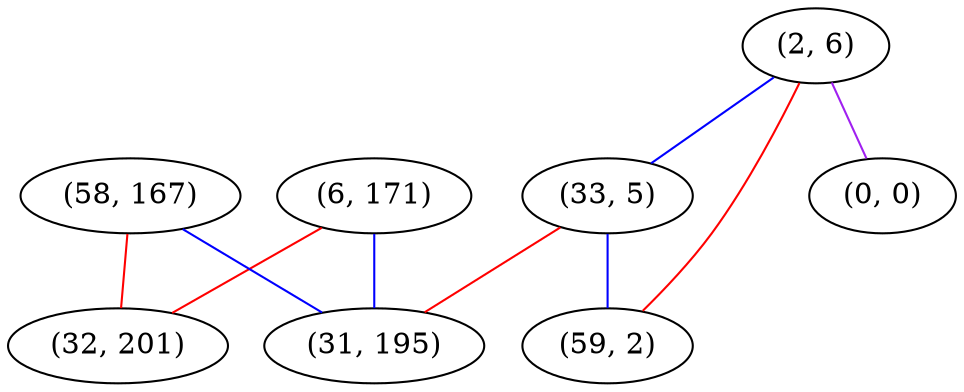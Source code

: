 graph "" {
"(2, 6)";
"(33, 5)";
"(6, 171)";
"(58, 167)";
"(0, 0)";
"(32, 201)";
"(31, 195)";
"(59, 2)";
"(2, 6)" -- "(33, 5)"  [color=blue, key=0, weight=3];
"(2, 6)" -- "(59, 2)"  [color=red, key=0, weight=1];
"(2, 6)" -- "(0, 0)"  [color=purple, key=0, weight=4];
"(33, 5)" -- "(31, 195)"  [color=red, key=0, weight=1];
"(33, 5)" -- "(59, 2)"  [color=blue, key=0, weight=3];
"(6, 171)" -- "(32, 201)"  [color=red, key=0, weight=1];
"(6, 171)" -- "(31, 195)"  [color=blue, key=0, weight=3];
"(58, 167)" -- "(32, 201)"  [color=red, key=0, weight=1];
"(58, 167)" -- "(31, 195)"  [color=blue, key=0, weight=3];
}

